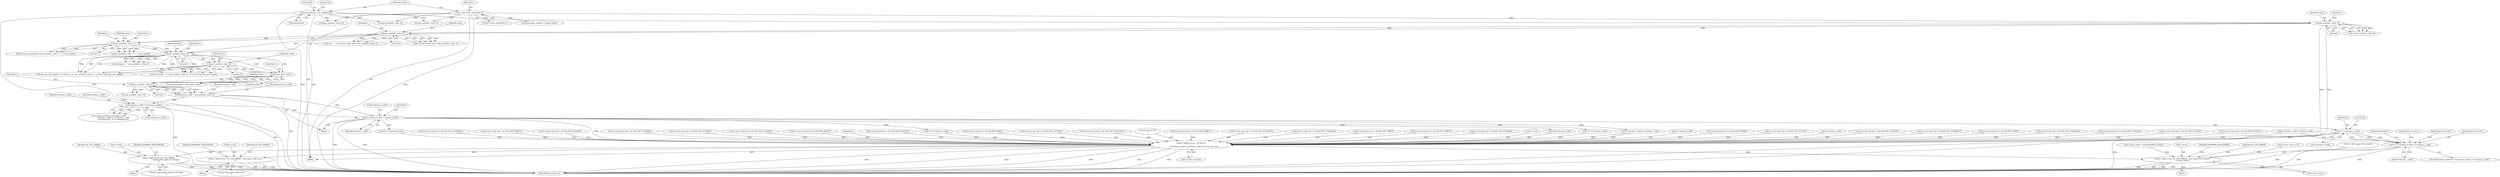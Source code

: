 digraph "0_FFmpeg_b05cd1ea7e45a836f7f6071a716c38bb30326e0f@pointer" {
"1000624" [label="(Call,16 * f->chroma_h_shift)"];
"1000327" [label="(Call,f->chroma_h_shift = chroma_h_shift)"];
"1000285" [label="(Call,chroma_h_shift!= f->chroma_h_shift)"];
"1000241" [label="(Call,chroma_h_shift = get_symbol(c, state, 0))"];
"1000243" [label="(Call,get_symbol(c, state, 0))"];
"1000238" [label="(Call,get_rac(c, state))"];
"1000215" [label="(Call,get_symbol(c, state, 0))"];
"1000177" [label="(Call,get_symbol(c, state, 0))"];
"1000144" [label="(Call,get_symbol(c, state, 0))"];
"1000113" [label="(Call,c = &f->slice_context[0]->c)"];
"1000123" [label="(Call,memset(state, 128, sizeof(state)))"];
"1000204" [label="(Call,get_symbol(c, state, 1))"];
"1000227" [label="(Call,get_symbol(c, state, 0))"];
"1000623" [label="(Call,16 * f->chroma_h_shift + f->chroma_v_shift)"];
"1000840" [label="(Call,av_dlog(f->avctx, \"%d %d %d\n\",\n            f->chroma_h_shift, f->chroma_v_shift, f->avctx->pix_fmt))"];
"1000875" [label="(Call,av_log(f->avctx, AV_LOG_ERROR, \"read_quant_table error\n\"))"];
"1000981" [label="(Call,av_log(f->avctx, AV_LOG_ERROR, \"slice count %d is invalid\n\", f->slice_count))"];
"1001241" [label="(Call,av_log(f->avctx, AV_LOG_ERROR,\n                           \"quant_table_index out of range\n\"))"];
"1000561" [label="(Call,16 * f->chroma_h_shift)"];
"1000249" [label="(Call,get_symbol(c, state, 0))"];
"1000845" [label="(Call,f->chroma_h_shift)"];
"1000822" [label="(Call,f->avctx->pix_fmt = AV_PIX_FMT_0RGB32)"];
"1000243" [label="(Call,get_symbol(c, state, 0))"];
"1000464" [label="(Call,f->avctx->pix_fmt = AV_PIX_FMT_YUV410P)"];
"1000114" [label="(Identifier,c)"];
"1000197" [label="(Call,f->state_transition[i] = get_symbol(c, state, 1) + c->one_state[i])"];
"1001228" [label="(Call,get_symbol(c, state, 0))"];
"1000286" [label="(Identifier,chroma_h_shift)"];
"1000180" [label="(Literal,0)"];
"1000848" [label="(Call,f->chroma_v_shift)"];
"1000526" [label="(Call,f->avctx->pix_fmt = AV_PIX_FMT_YUVA420P)"];
"1000622" [label="(ControlStructure,switch(16 * f->chroma_h_shift + f->chroma_v_shift))"];
"1000207" [label="(Literal,1)"];
"1000230" [label="(Literal,0)"];
"1000131" [label="(Identifier,f)"];
"1000684" [label="(Call,f->avctx->pix_fmt = AV_PIX_FMT_YUV444P16)"];
"1001241" [label="(Call,av_log(f->avctx, AV_LOG_ERROR,\n                           \"quant_table_index out of range\n\"))"];
"1000377" [label="(Call,f->avctx->pix_fmt = AV_PIX_FMT_GRAY8)"];
"1000895" [label="(Call,get_symbol(c, state, 0))"];
"1000218" [label="(Literal,0)"];
"1000134" [label="(Block,)"];
"1001043" [label="(Call,get_symbol(c, state, 0))"];
"1000986" [label="(Literal,\"slice count %d is invalid\n\")"];
"1000702" [label="(Call,f->avctx->pix_fmt = AV_PIX_FMT_YUV420P16)"];
"1000104" [label="(Block,)"];
"1000517" [label="(Call,f->avctx->pix_fmt = AV_PIX_FMT_YUVA422P)"];
"1000882" [label="(Identifier,AVERROR_INVALIDDATA)"];
"1000285" [label="(Call,chroma_h_shift!= f->chroma_h_shift)"];
"1000206" [label="(Identifier,state)"];
"1000625" [label="(Literal,16)"];
"1000437" [label="(Call,f->avctx->pix_fmt = AV_PIX_FMT_YUV422P)"];
"1000968" [label="(Call,f->slice_count > (unsigned)MAX_SLICES)"];
"1000125" [label="(Literal,128)"];
"1000455" [label="(Call,f->avctx->pix_fmt = AV_PIX_FMT_YUV411P)"];
"1000204" [label="(Call,get_symbol(c, state, 1))"];
"1000179" [label="(Identifier,state)"];
"1000634" [label="(Call,f->avctx->pix_fmt = AV_PIX_FMT_YUV444P10)"];
"1000630" [label="(Identifier,f)"];
"1000770" [label="(Call,f->avctx->pix_fmt = AV_PIX_FMT_GBRP10)"];
"1000498" [label="(Call,16*f->chroma_h_shift)"];
"1000144" [label="(Call,get_symbol(c, state, 0))"];
"1000205" [label="(Identifier,c)"];
"1000236" [label="(Call,chroma_planes  = get_rac(c, state))"];
"1000178" [label="(Identifier,c)"];
"1000980" [label="(Block,)"];
"1000874" [label="(Block,)"];
"1000428" [label="(Call,f->avctx->pix_fmt = AV_PIX_FMT_YUV440P)"];
"1000623" [label="(Call,16 * f->chroma_h_shift + f->chroma_v_shift)"];
"1000147" [label="(Literal,0)"];
"1000227" [label="(Call,get_symbol(c, state, 0))"];
"1000216" [label="(Identifier,c)"];
"1000246" [label="(Literal,0)"];
"1000238" [label="(Call,get_rac(c, state))"];
"1000217" [label="(Identifier,state)"];
"1000633" [label="(JumpTarget,case 0x00:)"];
"1000642" [label="(JumpTarget,case 0x10:)"];
"1000674" [label="(Call,16 * f->chroma_h_shift)"];
"1001245" [label="(Identifier,AV_LOG_ERROR)"];
"1001240" [label="(Block,)"];
"1000589" [label="(Call,f->avctx->pix_fmt = AV_PIX_FMT_YUV420P9)"];
"1000126" [label="(Call,sizeof(state))"];
"1000446" [label="(Call,f->avctx->pix_fmt = AV_PIX_FMT_YUV420P)"];
"1000292" [label="(Identifier,chroma_v_shift)"];
"1000571" [label="(Call,f->avctx->pix_fmt = AV_PIX_FMT_YUV444P9)"];
"1000385" [label="(Call,f->avctx->pix_fmt = AV_PIX_FMT_GRAY16)"];
"1000142" [label="(Call,v= get_symbol(c, state, 0))"];
"1000859" [label="(Identifier,f)"];
"1000580" [label="(Call,f->avctx->pix_fmt = AV_PIX_FMT_YUV422P9)"];
"1000244" [label="(Identifier,c)"];
"1001322" [label="(MethodReturn,static int)"];
"1000221" [label="(Call,f->version > 0 ? get_symbol(c, state, 0) : f->avctx->bits_per_raw_sample)"];
"1000332" [label="(Call,f->chroma_v_shift = chroma_v_shift)"];
"1000814" [label="(Call,f->avctx->pix_fmt = AV_PIX_FMT_RGB32)"];
"1000115" [label="(Call,&f->slice_context[0]->c)"];
"1000982" [label="(Call,f->avctx)"];
"1000240" [label="(Identifier,state)"];
"1001242" [label="(Call,f->avctx)"];
"1000113" [label="(Call,c = &f->slice_context[0]->c)"];
"1000840" [label="(Call,av_dlog(f->avctx, \"%d %d %d\n\",\n            f->chroma_h_shift, f->chroma_v_shift, f->avctx->pix_fmt))"];
"1000328" [label="(Call,f->chroma_h_shift)"];
"1000629" [label="(Call,f->chroma_v_shift)"];
"1000419" [label="(Call,f->avctx->pix_fmt = AV_PIX_FMT_YUV444P)"];
"1000876" [label="(Call,f->avctx)"];
"1000991" [label="(Identifier,AVERROR_INVALIDDATA)"];
"1000241" [label="(Call,chroma_h_shift = get_symbol(c, state, 0))"];
"1000626" [label="(Call,f->chroma_h_shift)"];
"1000239" [label="(Identifier,c)"];
"1000210" [label="(Identifier,c)"];
"1000334" [label="(Identifier,f)"];
"1000660" [label="(JumpTarget,default:)"];
"1000203" [label="(Call,get_symbol(c, state, 1) + c->one_state[i])"];
"1000177" [label="(Call,get_symbol(c, state, 0))"];
"1000171" [label="(Call,f->avctx->coder_type = get_symbol(c, state, 0))"];
"1000624" [label="(Call,16 * f->chroma_h_shift)"];
"1000248" [label="(Identifier,chroma_v_shift)"];
"1000146" [label="(Identifier,state)"];
"1000643" [label="(Call,f->avctx->pix_fmt = AV_PIX_FMT_YUV422P10)"];
"1000844" [label="(Literal,\"%d %d %d\n\")"];
"1000729" [label="(Call,f->chroma_h_shift || f->chroma_v_shift)"];
"1000327" [label="(Call,f->chroma_h_shift = chroma_h_shift)"];
"1000786" [label="(Call,f->avctx->pix_fmt = AV_PIX_FMT_GBRP12)"];
"1000219" [label="(Call,bits_per_raw_sample = f->version > 0 ? get_symbol(c, state, 0) : f->avctx->bits_per_raw_sample)"];
"1000652" [label="(Call,f->avctx->pix_fmt = AV_PIX_FMT_YUV420P10)"];
"1000987" [label="(Call,f->slice_count)"];
"1000145" [label="(Identifier,c)"];
"1001246" [label="(Literal,\"quant_table_index out of range\n\")"];
"1000242" [label="(Identifier,chroma_h_shift)"];
"1000167" [label="(Call,f->ac      = f->avctx->coder_type = get_symbol(c, state, 0))"];
"1000693" [label="(Call,f->avctx->pix_fmt = AV_PIX_FMT_YUV422P16)"];
"1000985" [label="(Identifier,AV_LOG_ERROR)"];
"1000124" [label="(Identifier,state)"];
"1000284" [label="(Call,chroma_h_shift!= f->chroma_h_shift\n                 || chroma_v_shift!= f->chroma_v_shift\n                 || transparency  != f->transparency)"];
"1000213" [label="(Call,colorspace     = get_symbol(c, state, 0))"];
"1000651" [label="(JumpTarget,case 0x11:)"];
"1000879" [label="(Identifier,AV_LOG_ERROR)"];
"1000975" [label="(Call,f->slice_count <= 0)"];
"1000123" [label="(Call,memset(state, 128, sizeof(state)))"];
"1000865" [label="(Call,read_quant_tables(c, f->quant_table))"];
"1000880" [label="(Literal,\"read_quant_table error\n\")"];
"1000754" [label="(Call,f->avctx->pix_fmt = AV_PIX_FMT_GBRP9)"];
"1000802" [label="(Call,f->avctx->pix_fmt = AV_PIX_FMT_GBRP14)"];
"1000287" [label="(Call,f->chroma_h_shift)"];
"1000228" [label="(Identifier,c)"];
"1000245" [label="(Identifier,state)"];
"1000508" [label="(Call,f->avctx->pix_fmt = AV_PIX_FMT_YUVA444P)"];
"1000875" [label="(Call,av_log(f->avctx, AV_LOG_ERROR, \"read_quant_table error\n\"))"];
"1000331" [label="(Identifier,chroma_h_shift)"];
"1000841" [label="(Call,f->avctx)"];
"1000981" [label="(Call,av_log(f->avctx, AV_LOG_ERROR, \"slice count %d is invalid\n\", f->slice_count))"];
"1000409" [label="(Call,16 * f->chroma_h_shift)"];
"1000215" [label="(Call,get_symbol(c, state, 0))"];
"1001248" [label="(Identifier,AVERROR_INVALIDDATA)"];
"1000229" [label="(Identifier,state)"];
"1000851" [label="(Call,f->avctx->pix_fmt)"];
"1000624" -> "1000623"  [label="AST: "];
"1000624" -> "1000626"  [label="CFG: "];
"1000625" -> "1000624"  [label="AST: "];
"1000626" -> "1000624"  [label="AST: "];
"1000630" -> "1000624"  [label="CFG: "];
"1000624" -> "1001322"  [label="DDG: "];
"1000624" -> "1000623"  [label="DDG: "];
"1000624" -> "1000623"  [label="DDG: "];
"1000327" -> "1000624"  [label="DDG: "];
"1000624" -> "1000840"  [label="DDG: "];
"1000327" -> "1000134"  [label="AST: "];
"1000327" -> "1000331"  [label="CFG: "];
"1000328" -> "1000327"  [label="AST: "];
"1000331" -> "1000327"  [label="AST: "];
"1000334" -> "1000327"  [label="CFG: "];
"1000327" -> "1001322"  [label="DDG: "];
"1000327" -> "1001322"  [label="DDG: "];
"1000285" -> "1000327"  [label="DDG: "];
"1000241" -> "1000327"  [label="DDG: "];
"1000327" -> "1000409"  [label="DDG: "];
"1000327" -> "1000498"  [label="DDG: "];
"1000327" -> "1000561"  [label="DDG: "];
"1000327" -> "1000674"  [label="DDG: "];
"1000327" -> "1000729"  [label="DDG: "];
"1000327" -> "1000840"  [label="DDG: "];
"1000285" -> "1000284"  [label="AST: "];
"1000285" -> "1000287"  [label="CFG: "];
"1000286" -> "1000285"  [label="AST: "];
"1000287" -> "1000285"  [label="AST: "];
"1000292" -> "1000285"  [label="CFG: "];
"1000284" -> "1000285"  [label="CFG: "];
"1000285" -> "1001322"  [label="DDG: "];
"1000285" -> "1001322"  [label="DDG: "];
"1000285" -> "1000284"  [label="DDG: "];
"1000285" -> "1000284"  [label="DDG: "];
"1000241" -> "1000285"  [label="DDG: "];
"1000241" -> "1000134"  [label="AST: "];
"1000241" -> "1000243"  [label="CFG: "];
"1000242" -> "1000241"  [label="AST: "];
"1000243" -> "1000241"  [label="AST: "];
"1000248" -> "1000241"  [label="CFG: "];
"1000241" -> "1001322"  [label="DDG: "];
"1000243" -> "1000241"  [label="DDG: "];
"1000243" -> "1000241"  [label="DDG: "];
"1000243" -> "1000241"  [label="DDG: "];
"1000243" -> "1000246"  [label="CFG: "];
"1000244" -> "1000243"  [label="AST: "];
"1000245" -> "1000243"  [label="AST: "];
"1000246" -> "1000243"  [label="AST: "];
"1000238" -> "1000243"  [label="DDG: "];
"1000238" -> "1000243"  [label="DDG: "];
"1000243" -> "1000249"  [label="DDG: "];
"1000243" -> "1000249"  [label="DDG: "];
"1000238" -> "1000236"  [label="AST: "];
"1000238" -> "1000240"  [label="CFG: "];
"1000239" -> "1000238"  [label="AST: "];
"1000240" -> "1000238"  [label="AST: "];
"1000236" -> "1000238"  [label="CFG: "];
"1000238" -> "1000236"  [label="DDG: "];
"1000238" -> "1000236"  [label="DDG: "];
"1000215" -> "1000238"  [label="DDG: "];
"1000215" -> "1000238"  [label="DDG: "];
"1000227" -> "1000238"  [label="DDG: "];
"1000227" -> "1000238"  [label="DDG: "];
"1000215" -> "1000213"  [label="AST: "];
"1000215" -> "1000218"  [label="CFG: "];
"1000216" -> "1000215"  [label="AST: "];
"1000217" -> "1000215"  [label="AST: "];
"1000218" -> "1000215"  [label="AST: "];
"1000213" -> "1000215"  [label="CFG: "];
"1000215" -> "1000213"  [label="DDG: "];
"1000215" -> "1000213"  [label="DDG: "];
"1000215" -> "1000213"  [label="DDG: "];
"1000177" -> "1000215"  [label="DDG: "];
"1000177" -> "1000215"  [label="DDG: "];
"1000204" -> "1000215"  [label="DDG: "];
"1000204" -> "1000215"  [label="DDG: "];
"1000215" -> "1000219"  [label="DDG: "];
"1000215" -> "1000219"  [label="DDG: "];
"1000215" -> "1000219"  [label="DDG: "];
"1000215" -> "1000221"  [label="DDG: "];
"1000215" -> "1000221"  [label="DDG: "];
"1000215" -> "1000221"  [label="DDG: "];
"1000215" -> "1000227"  [label="DDG: "];
"1000215" -> "1000227"  [label="DDG: "];
"1000177" -> "1000171"  [label="AST: "];
"1000177" -> "1000180"  [label="CFG: "];
"1000178" -> "1000177"  [label="AST: "];
"1000179" -> "1000177"  [label="AST: "];
"1000180" -> "1000177"  [label="AST: "];
"1000171" -> "1000177"  [label="CFG: "];
"1000177" -> "1000167"  [label="DDG: "];
"1000177" -> "1000167"  [label="DDG: "];
"1000177" -> "1000167"  [label="DDG: "];
"1000177" -> "1000171"  [label="DDG: "];
"1000177" -> "1000171"  [label="DDG: "];
"1000177" -> "1000171"  [label="DDG: "];
"1000144" -> "1000177"  [label="DDG: "];
"1000144" -> "1000177"  [label="DDG: "];
"1000177" -> "1000204"  [label="DDG: "];
"1000177" -> "1000204"  [label="DDG: "];
"1000144" -> "1000142"  [label="AST: "];
"1000144" -> "1000147"  [label="CFG: "];
"1000145" -> "1000144"  [label="AST: "];
"1000146" -> "1000144"  [label="AST: "];
"1000147" -> "1000144"  [label="AST: "];
"1000142" -> "1000144"  [label="CFG: "];
"1000144" -> "1001322"  [label="DDG: "];
"1000144" -> "1001322"  [label="DDG: "];
"1000144" -> "1000142"  [label="DDG: "];
"1000144" -> "1000142"  [label="DDG: "];
"1000144" -> "1000142"  [label="DDG: "];
"1000113" -> "1000144"  [label="DDG: "];
"1000123" -> "1000144"  [label="DDG: "];
"1000113" -> "1000104"  [label="AST: "];
"1000113" -> "1000115"  [label="CFG: "];
"1000114" -> "1000113"  [label="AST: "];
"1000115" -> "1000113"  [label="AST: "];
"1000124" -> "1000113"  [label="CFG: "];
"1000113" -> "1001322"  [label="DDG: "];
"1000113" -> "1001322"  [label="DDG: "];
"1000113" -> "1000865"  [label="DDG: "];
"1000113" -> "1000895"  [label="DDG: "];
"1000113" -> "1001043"  [label="DDG: "];
"1000113" -> "1001228"  [label="DDG: "];
"1000123" -> "1000104"  [label="AST: "];
"1000123" -> "1000126"  [label="CFG: "];
"1000124" -> "1000123"  [label="AST: "];
"1000125" -> "1000123"  [label="AST: "];
"1000126" -> "1000123"  [label="AST: "];
"1000131" -> "1000123"  [label="CFG: "];
"1000123" -> "1001322"  [label="DDG: "];
"1000123" -> "1001322"  [label="DDG: "];
"1000123" -> "1000895"  [label="DDG: "];
"1000123" -> "1001043"  [label="DDG: "];
"1000123" -> "1001228"  [label="DDG: "];
"1000204" -> "1000203"  [label="AST: "];
"1000204" -> "1000207"  [label="CFG: "];
"1000205" -> "1000204"  [label="AST: "];
"1000206" -> "1000204"  [label="AST: "];
"1000207" -> "1000204"  [label="AST: "];
"1000210" -> "1000204"  [label="CFG: "];
"1000204" -> "1000197"  [label="DDG: "];
"1000204" -> "1000197"  [label="DDG: "];
"1000204" -> "1000197"  [label="DDG: "];
"1000204" -> "1000203"  [label="DDG: "];
"1000204" -> "1000203"  [label="DDG: "];
"1000204" -> "1000203"  [label="DDG: "];
"1000227" -> "1000221"  [label="AST: "];
"1000227" -> "1000230"  [label="CFG: "];
"1000228" -> "1000227"  [label="AST: "];
"1000229" -> "1000227"  [label="AST: "];
"1000230" -> "1000227"  [label="AST: "];
"1000221" -> "1000227"  [label="CFG: "];
"1000227" -> "1000219"  [label="DDG: "];
"1000227" -> "1000219"  [label="DDG: "];
"1000227" -> "1000219"  [label="DDG: "];
"1000227" -> "1000221"  [label="DDG: "];
"1000227" -> "1000221"  [label="DDG: "];
"1000227" -> "1000221"  [label="DDG: "];
"1000623" -> "1000622"  [label="AST: "];
"1000623" -> "1000629"  [label="CFG: "];
"1000629" -> "1000623"  [label="AST: "];
"1000633" -> "1000623"  [label="CFG: "];
"1000642" -> "1000623"  [label="CFG: "];
"1000651" -> "1000623"  [label="CFG: "];
"1000660" -> "1000623"  [label="CFG: "];
"1000623" -> "1001322"  [label="DDG: "];
"1000623" -> "1001322"  [label="DDG: "];
"1000623" -> "1001322"  [label="DDG: "];
"1000332" -> "1000623"  [label="DDG: "];
"1000840" -> "1000104"  [label="AST: "];
"1000840" -> "1000851"  [label="CFG: "];
"1000841" -> "1000840"  [label="AST: "];
"1000844" -> "1000840"  [label="AST: "];
"1000845" -> "1000840"  [label="AST: "];
"1000848" -> "1000840"  [label="AST: "];
"1000851" -> "1000840"  [label="AST: "];
"1000859" -> "1000840"  [label="CFG: "];
"1000840" -> "1001322"  [label="DDG: "];
"1000840" -> "1001322"  [label="DDG: "];
"1000840" -> "1001322"  [label="DDG: "];
"1000840" -> "1001322"  [label="DDG: "];
"1000840" -> "1001322"  [label="DDG: "];
"1000561" -> "1000840"  [label="DDG: "];
"1000498" -> "1000840"  [label="DDG: "];
"1000729" -> "1000840"  [label="DDG: "];
"1000729" -> "1000840"  [label="DDG: "];
"1000674" -> "1000840"  [label="DDG: "];
"1000409" -> "1000840"  [label="DDG: "];
"1000332" -> "1000840"  [label="DDG: "];
"1000508" -> "1000840"  [label="DDG: "];
"1000589" -> "1000840"  [label="DDG: "];
"1000643" -> "1000840"  [label="DDG: "];
"1000684" -> "1000840"  [label="DDG: "];
"1000822" -> "1000840"  [label="DDG: "];
"1000437" -> "1000840"  [label="DDG: "];
"1000517" -> "1000840"  [label="DDG: "];
"1000446" -> "1000840"  [label="DDG: "];
"1000652" -> "1000840"  [label="DDG: "];
"1000702" -> "1000840"  [label="DDG: "];
"1000385" -> "1000840"  [label="DDG: "];
"1000428" -> "1000840"  [label="DDG: "];
"1000464" -> "1000840"  [label="DDG: "];
"1000802" -> "1000840"  [label="DDG: "];
"1000419" -> "1000840"  [label="DDG: "];
"1000754" -> "1000840"  [label="DDG: "];
"1000786" -> "1000840"  [label="DDG: "];
"1000634" -> "1000840"  [label="DDG: "];
"1000814" -> "1000840"  [label="DDG: "];
"1000571" -> "1000840"  [label="DDG: "];
"1000580" -> "1000840"  [label="DDG: "];
"1000693" -> "1000840"  [label="DDG: "];
"1000526" -> "1000840"  [label="DDG: "];
"1000377" -> "1000840"  [label="DDG: "];
"1000770" -> "1000840"  [label="DDG: "];
"1000455" -> "1000840"  [label="DDG: "];
"1000840" -> "1000875"  [label="DDG: "];
"1000840" -> "1000981"  [label="DDG: "];
"1000840" -> "1001241"  [label="DDG: "];
"1000875" -> "1000874"  [label="AST: "];
"1000875" -> "1000880"  [label="CFG: "];
"1000876" -> "1000875"  [label="AST: "];
"1000879" -> "1000875"  [label="AST: "];
"1000880" -> "1000875"  [label="AST: "];
"1000882" -> "1000875"  [label="CFG: "];
"1000875" -> "1001322"  [label="DDG: "];
"1000875" -> "1001322"  [label="DDG: "];
"1000875" -> "1001322"  [label="DDG: "];
"1000981" -> "1000980"  [label="AST: "];
"1000981" -> "1000987"  [label="CFG: "];
"1000982" -> "1000981"  [label="AST: "];
"1000985" -> "1000981"  [label="AST: "];
"1000986" -> "1000981"  [label="AST: "];
"1000987" -> "1000981"  [label="AST: "];
"1000991" -> "1000981"  [label="CFG: "];
"1000981" -> "1001322"  [label="DDG: "];
"1000981" -> "1001322"  [label="DDG: "];
"1000981" -> "1001322"  [label="DDG: "];
"1000981" -> "1001322"  [label="DDG: "];
"1000968" -> "1000981"  [label="DDG: "];
"1000975" -> "1000981"  [label="DDG: "];
"1001241" -> "1001240"  [label="AST: "];
"1001241" -> "1001246"  [label="CFG: "];
"1001242" -> "1001241"  [label="AST: "];
"1001245" -> "1001241"  [label="AST: "];
"1001246" -> "1001241"  [label="AST: "];
"1001248" -> "1001241"  [label="CFG: "];
"1001241" -> "1001322"  [label="DDG: "];
"1001241" -> "1001322"  [label="DDG: "];
"1001241" -> "1001322"  [label="DDG: "];
}
